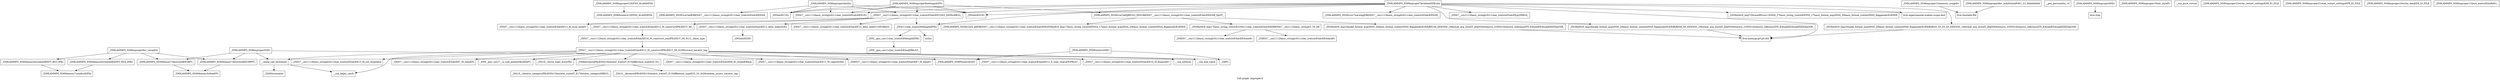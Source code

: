 digraph "Call graph: improper.ll" {
	label="Call graph: improper.ll";

	Node0x55d6c482c670 [shape=record,label="{_ZN9LAMMPS_NS8ImproperC2EPNS_6LAMMPSE}"];
	Node0x55d6c482c670 -> Node0x55d6c492aa80;
	Node0x55d6c492aa80 [shape=record,label="{_ZN9LAMMPS_NS8PointersC2EPNS_6LAMMPSE}"];
	Node0x55d6c492a930 [shape=record,label="{_ZN9LAMMPS_NS8ImproperD2Ev}"];
	Node0x55d6c492a930 -> Node0x55d6c482ce00;
	Node0x55d6c492a930 -> Node0x55d6c482ca70;
	Node0x55d6c492a930 -> Node0x55d6c48e1830;
	Node0x55d6c492a930 -> Node0x55d6c4873e70;
	Node0x55d6c4861840 [shape=record,label="{_ZN9LAMMPS_NS8Improper12memory_usageEv}"];
	Node0x55d6c4861840 -> Node0x55d6c4851220;
	Node0x55d6c482ce00 [shape=record,label="{_ZN9LAMMPS_NS6Memory7destroyIdEEvRPT_}"];
	Node0x55d6c482ce00 -> Node0x55d6c48868e0;
	Node0x55d6c492ad80 [shape=record,label="{__gxx_personality_v0}"];
	Node0x55d6c48e1830 [shape=record,label="{__clang_call_terminate}"];
	Node0x55d6c48e1830 -> Node0x55d6c4843df0;
	Node0x55d6c48e1830 -> Node0x55d6c482f930;
	Node0x55d6c4843df0 [shape=record,label="{__cxa_begin_catch}"];
	Node0x55d6c482f930 [shape=record,label="{_ZSt9terminatev}"];
	Node0x55d6c482ca70 [shape=record,label="{_ZN9LAMMPS_NS6Memory7destroyIdEEvRPPT_}"];
	Node0x55d6c482ca70 -> Node0x55d6c48868e0;
	Node0x55d6c4931330 [shape=record,label="{_ZN9LAMMPS_NS8ImproperD0Ev}"];
	Node0x55d6c4931330 -> Node0x55d6c49313b0;
	Node0x55d6c49313b0 [shape=record,label="{llvm.trap}"];
	Node0x55d6c482f570 [shape=record,label="{_ZN9LAMMPS_NS8Improper4initEv}"];
	Node0x55d6c482f570 -> Node0x55d6c482e790;
	Node0x55d6c482f570 -> Node0x55d6c482d690;
	Node0x55d6c482f570 -> Node0x55d6c484cb10;
	Node0x55d6c482f570 -> Node0x55d6c4860360;
	Node0x55d6c482f570 -> Node0x55d6c485f860;
	Node0x55d6c4860360 [shape=record,label="{_ZN9LAMMPS_NS5Error3allERKNSt7__cxx1112basic_stringIcSt11char_traitsIcESaIcEEEiS8_}"];
	Node0x55d6c482e790 [shape=record,label="{_ZNSaIcEC1Ev}"];
	Node0x55d6c482d690 [shape=record,label="{_ZNSt7__cxx1112basic_stringIcSt11char_traitsIcESaIcEEC2IS3_EEPKcRKS3_}"];
	Node0x55d6c482d690 -> Node0x55d6c4836940;
	Node0x55d6c482d690 -> Node0x55d6c4835dd0;
	Node0x55d6c482d690 -> Node0x55d6c4838b90;
	Node0x55d6c482d690 -> Node0x55d6c483f6e0;
	Node0x55d6c482d690 -> Node0x55d6c48f05b0;
	Node0x55d6c485f860 [shape=record,label="{_ZNSt7__cxx1112basic_stringIcSt11char_traitsIcESaIcEED1Ev}"];
	Node0x55d6c484cb10 [shape=record,label="{_ZNSaIcED1Ev}"];
	Node0x55d6c4842fd0 [shape=record,label="{_ZN9LAMMPS_NS8Improper8settingsEiPPc}"];
	Node0x55d6c4842fd0 -> Node0x55d6c482e790;
	Node0x55d6c4842fd0 -> Node0x55d6c482d690;
	Node0x55d6c4842fd0 -> Node0x55d6c484cb10;
	Node0x55d6c4842fd0 -> Node0x55d6c485f860;
	Node0x55d6c4842fd0 -> Node0x55d6c4843fa0;
	Node0x55d6c4843fa0 [shape=record,label="{_ZN9LAMMPS_NS5Error3allIJRPcS3_EEEvRKNSt7__cxx1112basic_stringIcSt11char_traitsIcESaIcEEEiSB_DpOT_}"];
	Node0x55d6c4843fa0 -> Node0x55d6c4844390;
	Node0x55d6c4843fa0 -> Node0x55d6c48447c0;
	Node0x55d6c4843fa0 -> Node0x55d6c4844a60;
	Node0x55d6c4845740 [shape=record,label="{_ZN9LAMMPS_NS8Improper8ev_setupEiii}"];
	Node0x55d6c4845740 -> Node0x55d6c482ce00;
	Node0x55d6c4845740 -> Node0x55d6c4849000;
	Node0x55d6c4845740 -> Node0x55d6c482ca70;
	Node0x55d6c4845740 -> Node0x55d6c484d3e0;
	Node0x55d6c4849000 [shape=record,label="{_ZN9LAMMPS_NS6Memory6createIdEEPT_RS3_iPKc}"];
	Node0x55d6c4849000 -> Node0x55d6c484e260;
	Node0x55d6c484d3e0 [shape=record,label="{_ZN9LAMMPS_NS6Memory6createIdEEPPT_RS4_iiPKc}"];
	Node0x55d6c484d3e0 -> Node0x55d6c484e260;
	Node0x55d6c4850af0 [shape=record,label="{_ZN9LAMMPS_NS8Improper8ev_tallyEiiiiiidPdS1_S1_ddddddddd}"];
	Node0x55d6c4850af0 -> Node0x55d6c4851220;
	Node0x55d6c4855d30 [shape=record,label="{_ZN3fmt6v9_lmp7vformatB5cxx11ENS0_17basic_string_viewIcEENS0_17basic_format_argsINS0_20basic_format_contextINS0_8appenderEcEEEE}"];
	Node0x55d6c4851220 [shape=record,label="{llvm.fmuladd.f64}"];
	Node0x55d6c483f5f0 [shape=record,label="{_ZN9LAMMPS_NS8Improper7problemEPKciiiii}"];
	Node0x55d6c483f5f0 -> Node0x55d6c4838b90;
	Node0x55d6c483f5f0 -> Node0x55d6c4851e30;
	Node0x55d6c483f5f0 -> Node0x55d6c4853330;
	Node0x55d6c483f5f0 -> Node0x55d6c4853fe0;
	Node0x55d6c483f5f0 -> Node0x55d6c4855d30;
	Node0x55d6c483f5f0 -> Node0x55d6c485f860;
	Node0x55d6c483f5f0 -> Node0x55d6c484cb10;
	Node0x55d6c483f5f0 -> Node0x55d6c4860b70;
	Node0x55d6c483f5f0 -> Node0x55d6c48583c0;
	Node0x55d6c483f5f0 -> Node0x55d6c482d690;
	Node0x55d6c483f5f0 -> Node0x55d6c4874000;
	Node0x55d6c483f5f0 -> Node0x55d6c482e790;
	Node0x55d6c4874000 [shape=record,label="{_ZNSt7__cxx1112basic_stringIcSt11char_traitsIcESaIcEEpLERKS4_}"];
	Node0x55d6c4860b70 [shape=record,label="{_ZN9LAMMPS_NS5Error7warningERKNSt7__cxx1112basic_stringIcSt11char_traitsIcESaIcEEEiS8_}"];
	Node0x55d6c4865ae0 [shape=record,label="{_ZN9LAMMPS_NS8Improper10init_styleEv}"];
	Node0x55d6c4874410 [shape=record,label="{__cxa_pure_virtual}"];
	Node0x55d6c485e970 [shape=record,label="{_ZN9LAMMPS_NS8Improper22write_restart_settingsEP8_IO_FILE}"];
	Node0x55d6c4882cf0 [shape=record,label="{_ZN9LAMMPS_NS8Improper21read_restart_settingsEP8_IO_FILE}"];
	Node0x55d6c4884560 [shape=record,label="{_ZN9LAMMPS_NS8Improper10write_dataEP8_IO_FILE}"];
	Node0x55d6c4885dd0 [shape=record,label="{_ZN9LAMMPS_NS8Improper11born_matrixEiiiiiRdS1_}"];
	Node0x55d6c4873e70 [shape=record,label="{_ZN9LAMMPS_NS8PointersD2Ev}"];
	Node0x55d6c4889010 [shape=record,label="{_ZN9LAMMPS_NS8PointersD0Ev}"];
	Node0x55d6c4889010 -> Node0x55d6c4873e70;
	Node0x55d6c4889010 -> Node0x55d6c488a370;
	Node0x55d6c488a370 [shape=record,label="{_ZdlPv}"];
	Node0x55d6c48868e0 [shape=record,label="{_ZN9LAMMPS_NS6Memory5sfreeEPv}"];
	Node0x55d6c4836940 [shape=record,label="{_ZNSt7__cxx1112basic_stringIcSt11char_traitsIcESaIcEE13_M_local_dataEv}"];
	Node0x55d6c4835dd0 [shape=record,label="{_ZNSt7__cxx1112basic_stringIcSt11char_traitsIcESaIcEE12_Alloc_hiderC1EPcRKS3_}"];
	Node0x55d6c483f6e0 [shape=record,label="{_ZNSt7__cxx1112basic_stringIcSt11char_traitsIcESaIcEE12_M_constructIPKcEEvT_S8_}"];
	Node0x55d6c483f6e0 -> Node0x55d6c488ea80;
	Node0x55d6c4838b90 [shape=record,label="{_ZNSt11char_traitsIcE6lengthEPKc}"];
	Node0x55d6c4838b90 -> Node0x55d6c488fb60;
	Node0x55d6c4838b90 -> Node0x55d6c4891010;
	Node0x55d6c48f05b0 [shape=record,label="{_ZNSt7__cxx1112basic_stringIcSt11char_traitsIcESaIcEE12_Alloc_hiderD2Ev}"];
	Node0x55d6c48f05b0 -> Node0x55d6c4891b50;
	Node0x55d6c488ea80 [shape=record,label="{_ZNSt7__cxx1112basic_stringIcSt11char_traitsIcESaIcEE16_M_construct_auxIPKcEEvT_S8_St12__false_type}"];
	Node0x55d6c488ea80 -> Node0x55d6c4892690;
	Node0x55d6c4892690 [shape=record,label="{_ZNSt7__cxx1112basic_stringIcSt11char_traitsIcESaIcEE12_M_constructIPKcEEvT_S8_St20forward_iterator_tag}"];
	Node0x55d6c4892690 -> Node0x55d6c4893b40;
	Node0x55d6c4892690 -> Node0x55d6c4895990;
	Node0x55d6c4892690 -> Node0x55d6c4896b30;
	Node0x55d6c4892690 -> Node0x55d6c4897670;
	Node0x55d6c4892690 -> Node0x55d6c48981b0;
	Node0x55d6c4892690 -> Node0x55d6c4899d80;
	Node0x55d6c4892690 -> Node0x55d6c489ae60;
	Node0x55d6c4892690 -> Node0x55d6c489bf40;
	Node0x55d6c4892690 -> Node0x55d6c4843df0;
	Node0x55d6c4892690 -> Node0x55d6c489d660;
	Node0x55d6c4892690 -> Node0x55d6c489e740;
	Node0x55d6c4892690 -> Node0x55d6c489f820;
	Node0x55d6c4892690 -> Node0x55d6c48a0f40;
	Node0x55d6c4892690 -> Node0x55d6c48e1830;
	Node0x55d6c4893b40 [shape=record,label="{_ZN9__gnu_cxx17__is_null_pointerIKcEEbPT_}"];
	Node0x55d6c4895990 [shape=record,label="{_ZSt19__throw_logic_errorPKc}"];
	Node0x55d6c4896b30 [shape=record,label="{_ZSt8distanceIPKcENSt15iterator_traitsIT_E15difference_typeES3_S3_}"];
	Node0x55d6c4896b30 -> Node0x55d6c48a2020;
	Node0x55d6c4896b30 -> Node0x55d6c48a68b0;
	Node0x55d6c48981b0 [shape=record,label="{_ZNSt7__cxx1112basic_stringIcSt11char_traitsIcESaIcEE7_M_dataEPc}"];
	Node0x55d6c4897670 [shape=record,label="{_ZNSt7__cxx1112basic_stringIcSt11char_traitsIcESaIcEE9_M_createERmm}"];
	Node0x55d6c4899d80 [shape=record,label="{_ZNSt7__cxx1112basic_stringIcSt11char_traitsIcESaIcEE11_M_capacityEm}"];
	Node0x55d6c489bf40 [shape=record,label="{_ZNSt7__cxx1112basic_stringIcSt11char_traitsIcESaIcEE13_S_copy_charsEPcPKcS7_}"];
	Node0x55d6c489ae60 [shape=record,label="{_ZNKSt7__cxx1112basic_stringIcSt11char_traitsIcESaIcEE7_M_dataEv}"];
	Node0x55d6c489d660 [shape=record,label="{_ZNSt7__cxx1112basic_stringIcSt11char_traitsIcESaIcEE10_M_disposeEv}"];
	Node0x55d6c489e740 [shape=record,label="{__cxa_rethrow}"];
	Node0x55d6c489f820 [shape=record,label="{__cxa_end_catch}"];
	Node0x55d6c48a0f40 [shape=record,label="{_ZNSt7__cxx1112basic_stringIcSt11char_traitsIcESaIcEE13_M_set_lengthEm}"];
	Node0x55d6c48a68b0 [shape=record,label="{_ZSt10__distanceIPKcENSt15iterator_traitsIT_E15difference_typeES3_S3_St26random_access_iterator_tag}"];
	Node0x55d6c48a2020 [shape=record,label="{_ZSt19__iterator_categoryIPKcENSt15iterator_traitsIT_E17iterator_categoryERKS3_}"];
	Node0x55d6c488fb60 [shape=record,label="{_ZN9__gnu_cxx11char_traitsIcE6lengthEPKc}"];
	Node0x55d6c488fb60 -> Node0x55d6c48af530;
	Node0x55d6c4891010 [shape=record,label="{strlen}"];
	Node0x55d6c48af530 [shape=record,label="{_ZN9__gnu_cxx11char_traitsIcE2eqERKcS3_}"];
	Node0x55d6c4891b50 [shape=record,label="{_ZNSaIcED2Ev}"];
	Node0x55d6c4844a60 [shape=record,label="{_ZN9LAMMPS_NS5Error4_allERKNSt7__cxx1112basic_stringIcSt11char_traitsIcESaIcEEEiN3fmt6v9_lmp17basic_string_viewIcEENSA_17basic_format_argsINSA_20basic_format_contextINSA_8appenderEcEEEE}"];
	Node0x55d6c4844390 [shape=record,label="{_ZN3fmt6v9_lmp17basic_string_viewIcEC2ISt11char_traitsIcESaIcEEERKNSt7__cxx1112basic_stringIcT_T0_EE}"];
	Node0x55d6c4844390 -> Node0x55d6c48b2e40;
	Node0x55d6c4844390 -> Node0x55d6c48b65d0;
	Node0x55d6c48447c0 [shape=record,label="{_ZN3fmt6v9_lmp16make_format_argsINS0_20basic_format_contextINS0_8appenderEcEEJRPcS6_EEENS0_16format_arg_storeIT_JDpNSt9remove_cvINSt16remove_referenceIT0_E4typeEE4typeEEEEDpOSB_}"];
	Node0x55d6c48447c0 -> Node0x55d6c4853330;
	Node0x55d6c48b2e40 [shape=record,label="{_ZNKSt7__cxx1112basic_stringIcSt11char_traitsIcESaIcEE4dataEv}"];
	Node0x55d6c48b65d0 [shape=record,label="{_ZNKSt7__cxx1112basic_stringIcSt11char_traitsIcESaIcEE4sizeEv}"];
	Node0x55d6c4853330 [shape=record,label="{llvm.memcpy.p0.p0.i64}"];
	Node0x55d6c484e260 [shape=record,label="{_ZN9LAMMPS_NS6Memory7smallocElPKc}"];
	Node0x55d6c4853fe0 [shape=record,label="{_ZN3fmt6v9_lmp16make_format_argsINS0_20basic_format_contextINS0_8appenderEcEEJRiRlS5_S5_S5_S5_EEENS0_16format_arg_storeIT_JDpNSt9remove_cvINSt16remove_referenceIT0_E4typeEE4typeEEEEDpOSB_}"];
	Node0x55d6c4853fe0 -> Node0x55d6c4853330;
	Node0x55d6c48583c0 [shape=record,label="{_ZN3fmt6v9_lmp16make_format_argsINS0_20basic_format_contextINS0_8appenderEcEEJRiRdS6_S6_EEENS0_16format_arg_storeIT_JDpNSt9remove_cvINSt16remove_referenceIT0_E4typeEE4typeEEEEDpOSB_}"];
	Node0x55d6c48583c0 -> Node0x55d6c4853330;
	Node0x55d6c4851e30 [shape=record,label="{llvm.experimental.noalias.scope.decl}"];
}
